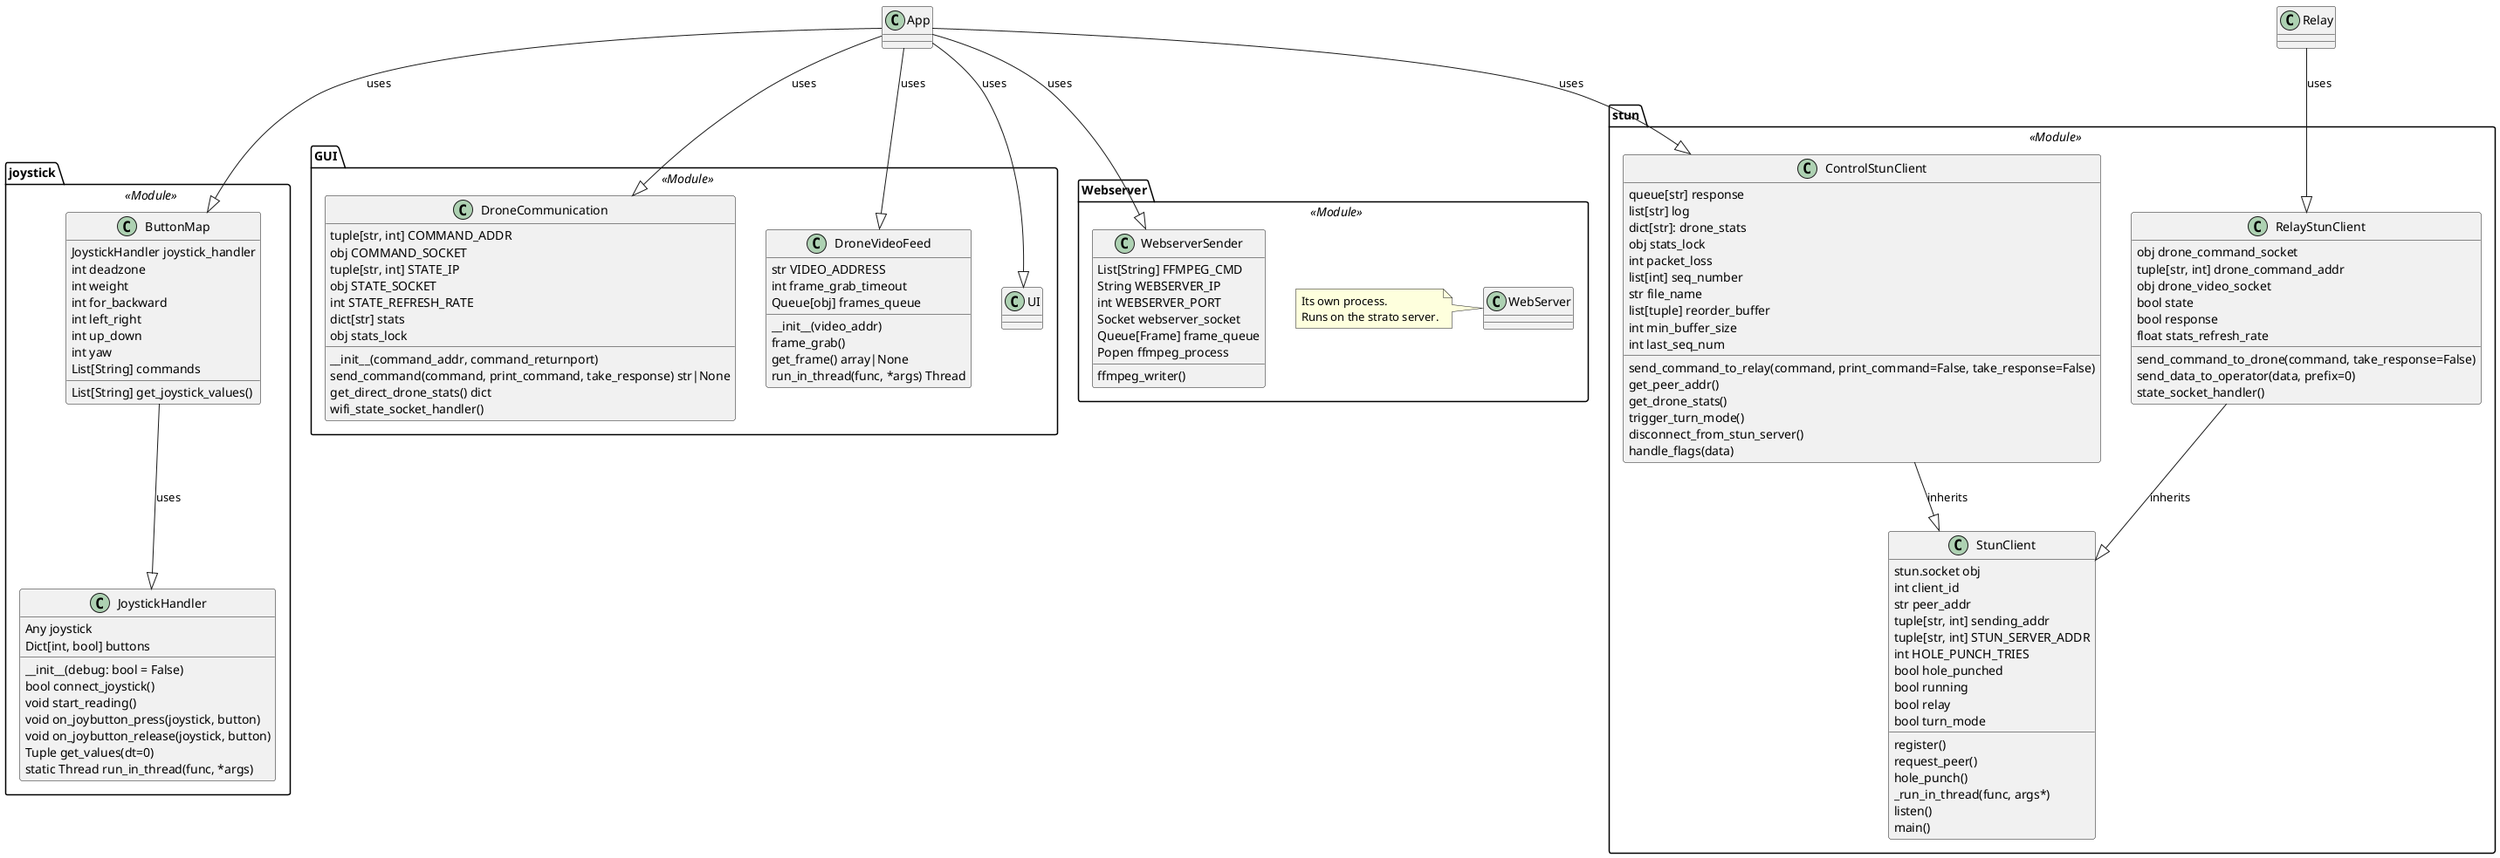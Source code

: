 @startuml
package "stun" <<Module>> {
  class StunClient{
      stun.socket obj
      int client_id
      str peer_addr
      tuple[str, int] sending_addr
      tuple[str, int] STUN_SERVER_ADDR
      int HOLE_PUNCH_TRIES
      bool hole_punched
      bool running
      bool relay
      bool turn_mode
      register()
      request_peer()
      hole_punch()
      _run_in_thread(func, args*)
      listen()
      main()
    }

      class RelayStunClient{
          obj drone_command_socket
          tuple[str, int] drone_command_addr
          obj drone_video_socket
          bool state
          bool response
          float stats_refresh_rate

          send_command_to_drone(command, take_response=False)
          send_data_to_operator(data, prefix=0)
          state_socket_handler()
      }

      class ControlStunClient{
          queue[str] response
          list[str] log
          dict[str]: drone_stats
          obj stats_lock
          int packet_loss
          list[int] seq_number
          str file_name
          list[tuple] reorder_buffer
          int min_buffer_size
          int last_seq_num

          send_command_to_relay(command, print_command=False, take_response=False)
          get_peer_addr()
          get_drone_stats()
          trigger_turn_mode()
          disconnect_from_stun_server()
          handle_flags(data)
      }
    }


      
  package "joystick" <<Module>> {
    class ButtonMap {
        JoystickHandler joystick_handler
        int deadzone
        int weight
        int for_backward
        int left_right
        int up_down
        int yaw
        List[String] commands
        List[String] get_joystick_values()
    }

    class JoystickHandler {
        Any joystick
        Dict[int, bool] buttons
        __init__(debug: bool = False)
        bool connect_joystick()
        void start_reading()
        void on_joybutton_press(joystick, button)
        void on_joybutton_release(joystick, button)
        Tuple get_values(dt=0)
        static Thread run_in_thread(func, *args)
    }
  }


  package "GUI" <<Module>> {
    class DroneCommunication {
      tuple[str, int] COMMAND_ADDR
        obj COMMAND_SOCKET
        tuple[str, int] STATE_IP
        obj STATE_SOCKET
        int STATE_REFRESH_RATE
        dict[str] stats
        obj stats_lock
        __init__(command_addr, command_returnport)
        send_command(command, print_command, take_response) str|None
        get_direct_drone_stats() dict
        wifi_state_socket_handler() 
    }

    class DroneVideoFeed {
        str VIDEO_ADDRESS
        int frame_grab_timeout
        Queue[obj] frames_queue
        __init__(video_addr)
        frame_grab() 
        get_frame() array|None
        run_in_thread(func, *args) Thread
    }

    class UI {

    }

  }

  package "Webserver" <<Module>> {
    class WebServer {
    }

    note left of WebServer
      Its own process.
      Runs on the strato server.
    end note

    class WebserverSender {
	    List[String] FFMPEG_CMD
	    String WEBSERVER_IP
	    int WEBSERVER_PORT
	    Socket webserver_socket
	    Queue[Frame] frame_queue
	    Popen ffmpeg_process
	    ffmpeg_writer()
    }
  }

  class App {

  }

  class Relay {


  }

  App --|> ControlStunClient: uses
  App --|> ButtonMap: uses
  App --|> DroneCommunication : uses
  App --|> DroneVideoFeed : uses
  App --|> WebserverSender : uses
  App --|> UI : uses

  Relay --|> RelayStunClient: uses
  ButtonMap --|> JoystickHandler : uses

  ControlStunClient --|> StunClient : inherits
  RelayStunClient --|> StunClient : inherits

@enduml
